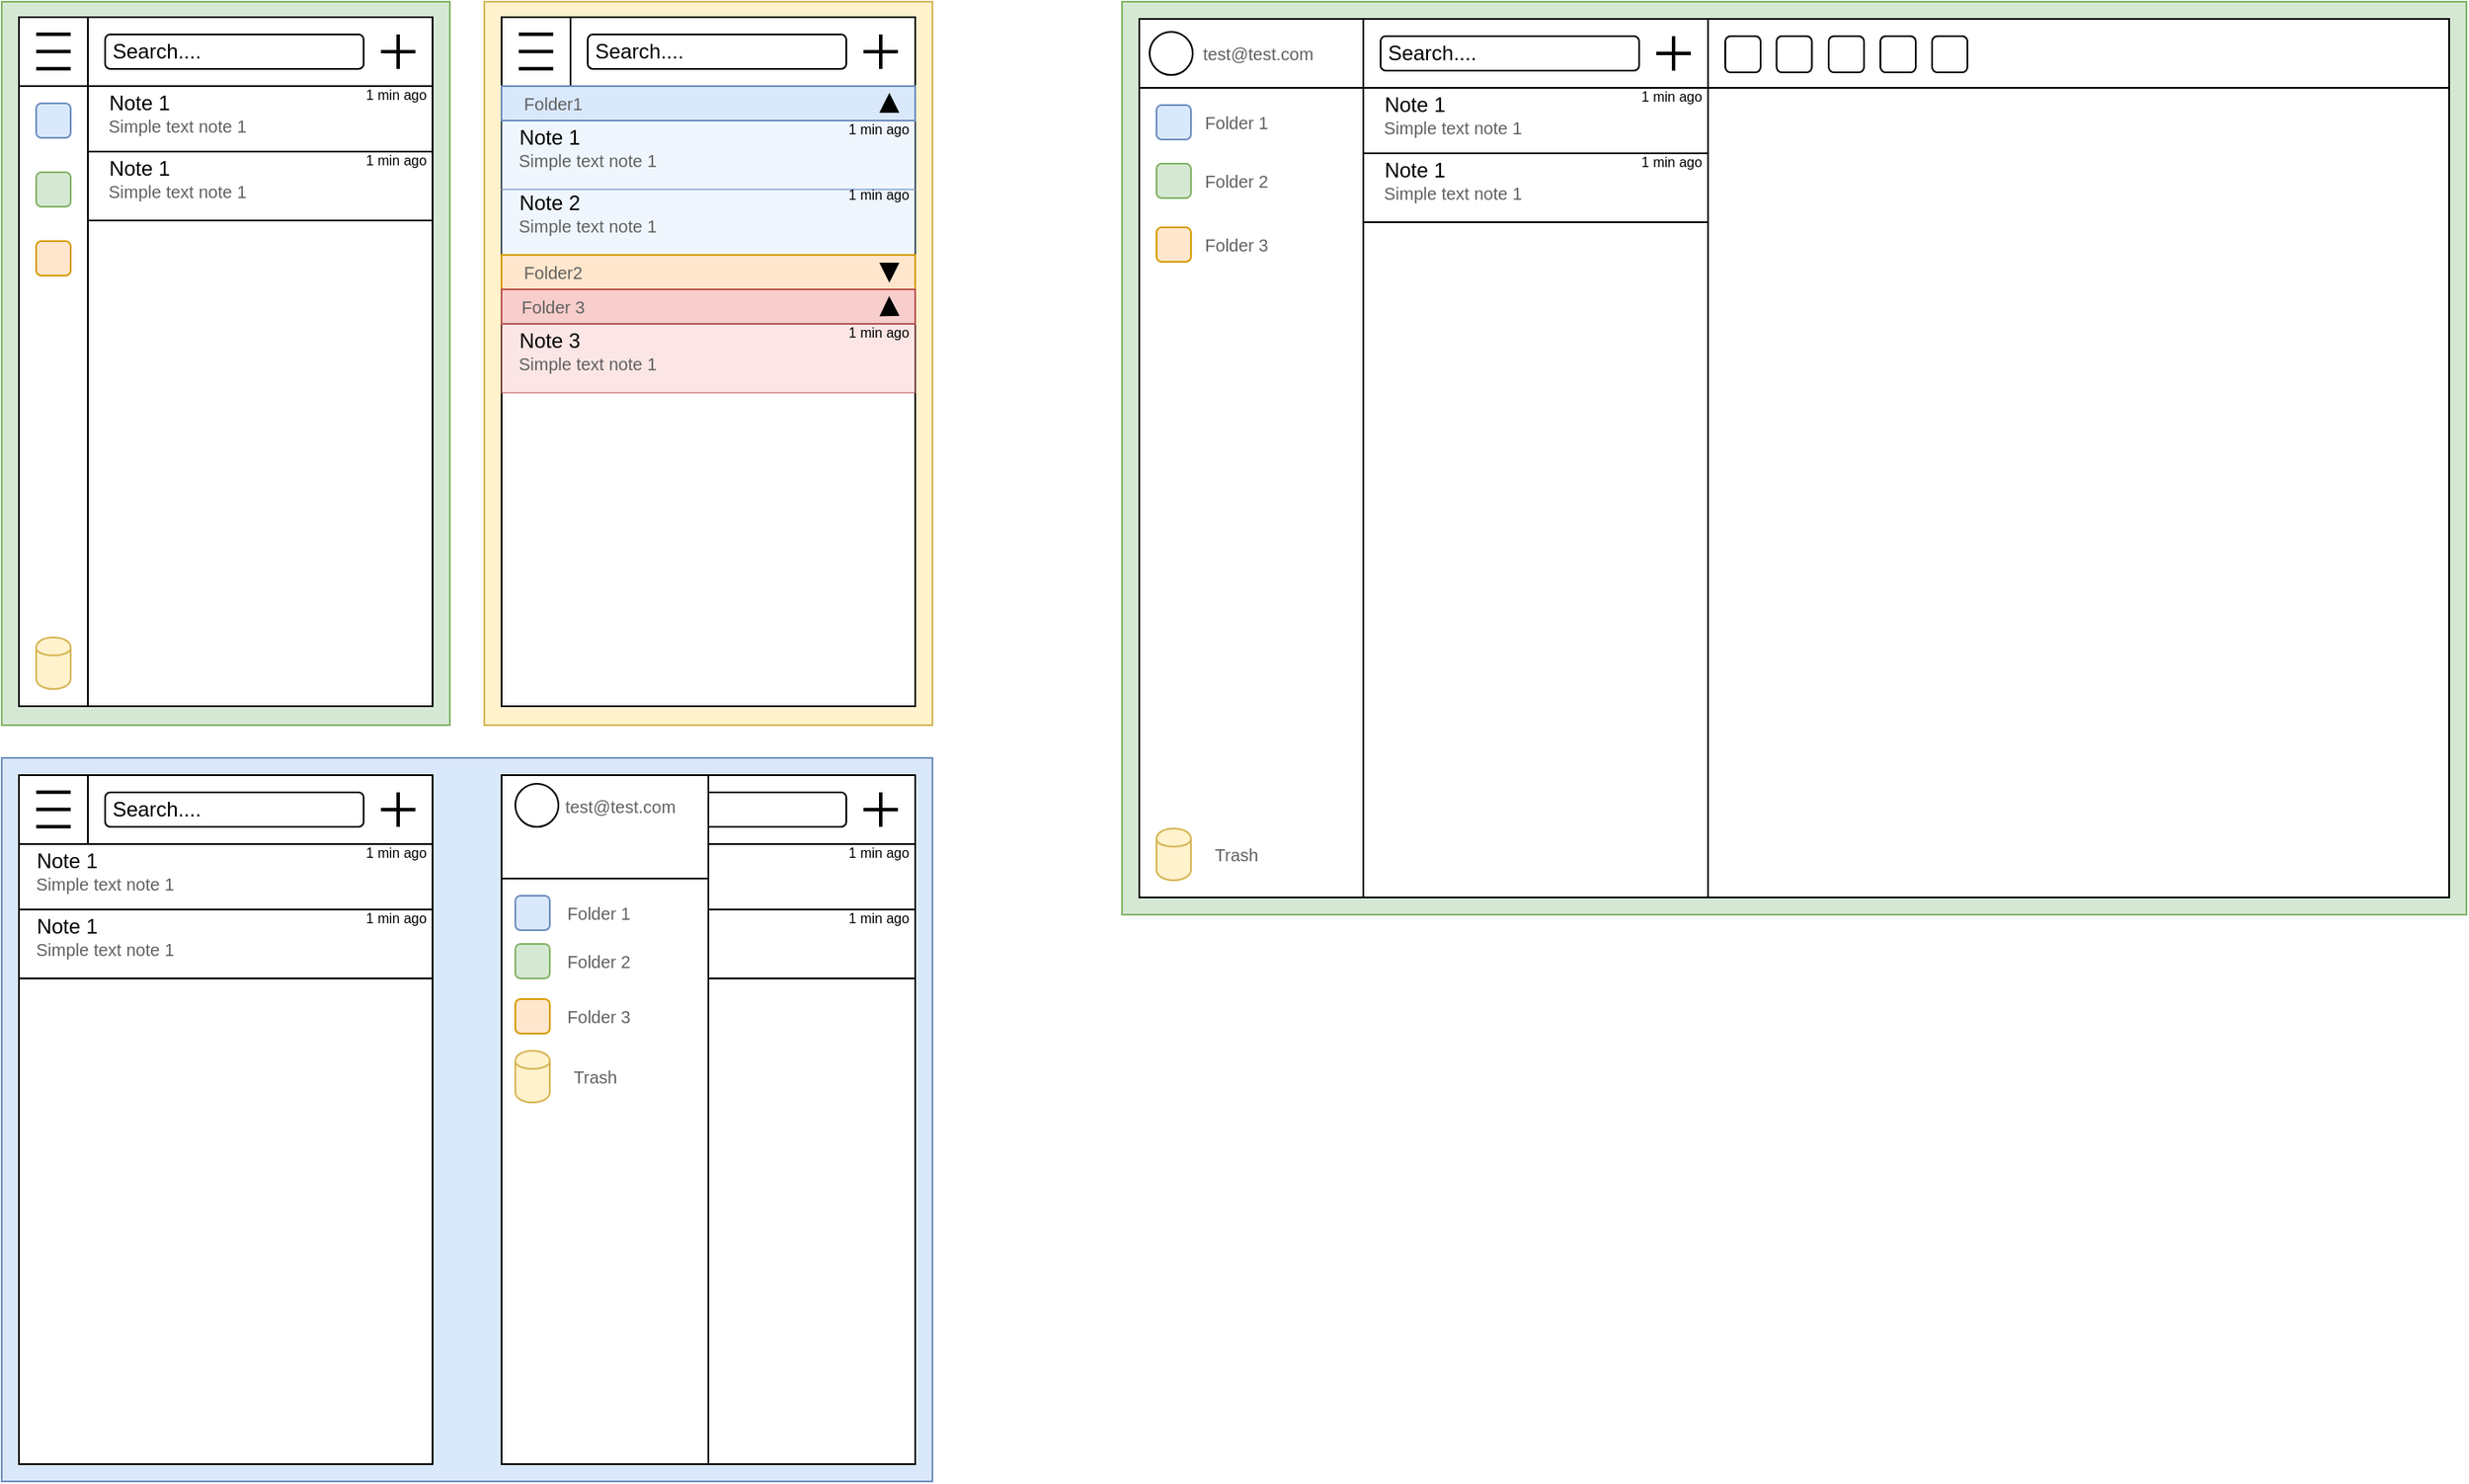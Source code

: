 <mxfile version="13.3.5" type="device" pages="2"><diagram id="GcLhmXmt6b3sSCIXoSl2" name="Concepts"><mxGraphModel dx="1620" dy="1378" grid="1" gridSize="10" guides="1" tooltips="1" connect="1" arrows="1" fold="1" page="1" pageScale="1" pageWidth="827" pageHeight="1169" math="0" shadow="0"><root><mxCell id="0"/><mxCell id="1" parent="0"/><mxCell id="ky6srWZ12pGbP-UjDgIe-134" value="" style="rounded=0;whiteSpace=wrap;html=1;strokeWidth=1;fillColor=#fff2cc;fontSize=10;strokeColor=#d6b656;" vertex="1" parent="1"><mxGeometry x="470" y="111" width="260" height="420" as="geometry"/></mxCell><mxCell id="ky6srWZ12pGbP-UjDgIe-133" value="" style="rounded=0;whiteSpace=wrap;html=1;strokeWidth=1;fillColor=#d5e8d4;fontSize=10;strokeColor=#82b366;" vertex="1" parent="1"><mxGeometry x="190" y="111" width="260" height="420" as="geometry"/></mxCell><mxCell id="ky6srWZ12pGbP-UjDgIe-132" value="" style="rounded=0;whiteSpace=wrap;html=1;strokeWidth=1;fillColor=#dae8fc;fontSize=10;strokeColor=#6c8ebf;" vertex="1" parent="1"><mxGeometry x="190" y="550" width="540" height="420" as="geometry"/></mxCell><mxCell id="ky6srWZ12pGbP-UjDgIe-1" value="" style="rounded=0;whiteSpace=wrap;html=1;" vertex="1" parent="1"><mxGeometry x="200" y="120" width="240" height="400" as="geometry"/></mxCell><mxCell id="ky6srWZ12pGbP-UjDgIe-2" value="" style="rounded=0;whiteSpace=wrap;html=1;" vertex="1" parent="1"><mxGeometry x="200" y="120" width="40" height="400" as="geometry"/></mxCell><mxCell id="ky6srWZ12pGbP-UjDgIe-3" value="" style="rounded=0;whiteSpace=wrap;html=1;" vertex="1" parent="1"><mxGeometry x="200" y="120" width="40" height="40" as="geometry"/></mxCell><mxCell id="ky6srWZ12pGbP-UjDgIe-4" value="" style="endArrow=none;html=1;strokeWidth=2;" edge="1" parent="1"><mxGeometry width="50" height="50" relative="1" as="geometry"><mxPoint x="210" y="129.86" as="sourcePoint"/><mxPoint x="230" y="129.86" as="targetPoint"/><Array as="points"><mxPoint x="220" y="129.86"/></Array></mxGeometry></mxCell><mxCell id="ky6srWZ12pGbP-UjDgIe-5" value="" style="endArrow=none;html=1;strokeWidth=2;" edge="1" parent="1"><mxGeometry width="50" height="50" relative="1" as="geometry"><mxPoint x="210" y="139.86" as="sourcePoint"/><mxPoint x="230" y="139.86" as="targetPoint"/><Array as="points"><mxPoint x="210" y="139.86"/><mxPoint x="220" y="139.86"/></Array></mxGeometry></mxCell><mxCell id="ky6srWZ12pGbP-UjDgIe-6" value="" style="endArrow=none;html=1;strokeWidth=2;" edge="1" parent="1"><mxGeometry width="50" height="50" relative="1" as="geometry"><mxPoint x="210" y="149.86" as="sourcePoint"/><mxPoint x="230" y="149.86" as="targetPoint"/><Array as="points"/></mxGeometry></mxCell><mxCell id="ky6srWZ12pGbP-UjDgIe-12" value="" style="shape=cylinder;whiteSpace=wrap;html=1;boundedLbl=1;backgroundOutline=1;fillColor=#fff2cc;strokeColor=#d6b656;" vertex="1" parent="1"><mxGeometry x="210" y="480" width="20" height="30" as="geometry"/></mxCell><mxCell id="ky6srWZ12pGbP-UjDgIe-13" value="" style="rounded=0;whiteSpace=wrap;html=1;" vertex="1" parent="1"><mxGeometry x="240" y="120" width="200" height="40" as="geometry"/></mxCell><mxCell id="ky6srWZ12pGbP-UjDgIe-14" value="" style="endArrow=none;html=1;strokeWidth=2;spacingLeft=0;endSize=6;" edge="1" parent="1"><mxGeometry width="50" height="50" relative="1" as="geometry"><mxPoint x="420" y="150" as="sourcePoint"/><mxPoint x="420" y="130" as="targetPoint"/></mxGeometry></mxCell><mxCell id="ky6srWZ12pGbP-UjDgIe-16" value="" style="endArrow=none;html=1;strokeWidth=2;" edge="1" parent="1"><mxGeometry width="50" height="50" relative="1" as="geometry"><mxPoint x="410" y="140" as="sourcePoint"/><mxPoint x="430" y="140" as="targetPoint"/><Array as="points"/></mxGeometry></mxCell><mxCell id="ky6srWZ12pGbP-UjDgIe-17" value="" style="rounded=1;whiteSpace=wrap;html=1;" vertex="1" parent="1"><mxGeometry x="250" y="130" width="150" height="20" as="geometry"/></mxCell><mxCell id="ky6srWZ12pGbP-UjDgIe-18" value="Search...." style="text;html=1;strokeColor=none;fillColor=none;align=center;verticalAlign=middle;whiteSpace=wrap;rounded=0;" vertex="1" parent="1"><mxGeometry x="260" y="130" width="40" height="20" as="geometry"/></mxCell><mxCell id="ky6srWZ12pGbP-UjDgIe-19" value="" style="rounded=1;whiteSpace=wrap;html=1;fillColor=#dae8fc;strokeColor=#6c8ebf;" vertex="1" parent="1"><mxGeometry x="210" y="170" width="20" height="20" as="geometry"/></mxCell><mxCell id="ky6srWZ12pGbP-UjDgIe-20" value="" style="rounded=1;whiteSpace=wrap;html=1;fillColor=#d5e8d4;strokeColor=#82b366;" vertex="1" parent="1"><mxGeometry x="210" y="210" width="20" height="20" as="geometry"/></mxCell><mxCell id="ky6srWZ12pGbP-UjDgIe-21" value="" style="rounded=1;whiteSpace=wrap;html=1;fillColor=#ffe6cc;strokeColor=#d79b00;" vertex="1" parent="1"><mxGeometry x="210" y="250" width="20" height="20" as="geometry"/></mxCell><mxCell id="ky6srWZ12pGbP-UjDgIe-22" value="" style="rounded=0;whiteSpace=wrap;html=1;" vertex="1" parent="1"><mxGeometry x="240" y="160" width="200" height="40" as="geometry"/></mxCell><mxCell id="ky6srWZ12pGbP-UjDgIe-23" value="Note 1" style="text;html=1;strokeColor=none;fillColor=none;align=center;verticalAlign=middle;whiteSpace=wrap;rounded=0;" vertex="1" parent="1"><mxGeometry x="250" y="160" width="40" height="20" as="geometry"/></mxCell><mxCell id="ky6srWZ12pGbP-UjDgIe-24" value="Simple text note 1" style="text;html=1;strokeColor=none;fillColor=none;align=center;verticalAlign=middle;whiteSpace=wrap;rounded=0;fontSize=10;fontColor=#616161;" vertex="1" parent="1"><mxGeometry x="242" y="173" width="100" height="20" as="geometry"/></mxCell><mxCell id="ky6srWZ12pGbP-UjDgIe-25" value="1 min ago" style="text;html=1;strokeColor=none;fillColor=none;align=center;verticalAlign=middle;whiteSpace=wrap;rounded=0;fontSize=8;" vertex="1" parent="1"><mxGeometry x="399" y="155" width="40" height="20" as="geometry"/></mxCell><mxCell id="ky6srWZ12pGbP-UjDgIe-26" value="" style="rounded=0;whiteSpace=wrap;html=1;" vertex="1" parent="1"><mxGeometry x="240" y="198" width="200" height="40" as="geometry"/></mxCell><mxCell id="ky6srWZ12pGbP-UjDgIe-27" value="Note 1" style="text;html=1;strokeColor=none;fillColor=none;align=center;verticalAlign=middle;whiteSpace=wrap;rounded=0;" vertex="1" parent="1"><mxGeometry x="250" y="198" width="40" height="20" as="geometry"/></mxCell><mxCell id="ky6srWZ12pGbP-UjDgIe-28" value="Simple text note 1" style="text;html=1;strokeColor=none;fillColor=none;align=center;verticalAlign=middle;whiteSpace=wrap;rounded=0;fontSize=10;fontColor=#616161;" vertex="1" parent="1"><mxGeometry x="242" y="211" width="100" height="20" as="geometry"/></mxCell><mxCell id="ky6srWZ12pGbP-UjDgIe-29" value="1 min ago" style="text;html=1;strokeColor=none;fillColor=none;align=center;verticalAlign=middle;whiteSpace=wrap;rounded=0;fontSize=8;" vertex="1" parent="1"><mxGeometry x="399" y="193" width="40" height="20" as="geometry"/></mxCell><mxCell id="ky6srWZ12pGbP-UjDgIe-30" value="" style="rounded=0;whiteSpace=wrap;html=1;" vertex="1" parent="1"><mxGeometry x="200" y="560" width="240" height="400" as="geometry"/></mxCell><mxCell id="ky6srWZ12pGbP-UjDgIe-32" value="" style="rounded=0;whiteSpace=wrap;html=1;" vertex="1" parent="1"><mxGeometry x="200" y="560" width="40" height="40" as="geometry"/></mxCell><mxCell id="ky6srWZ12pGbP-UjDgIe-33" value="" style="endArrow=none;html=1;strokeWidth=2;" edge="1" parent="1"><mxGeometry width="50" height="50" relative="1" as="geometry"><mxPoint x="210.0" y="569.86" as="sourcePoint"/><mxPoint x="230.0" y="569.86" as="targetPoint"/><Array as="points"><mxPoint x="220" y="569.86"/></Array></mxGeometry></mxCell><mxCell id="ky6srWZ12pGbP-UjDgIe-34" value="" style="endArrow=none;html=1;strokeWidth=2;" edge="1" parent="1"><mxGeometry width="50" height="50" relative="1" as="geometry"><mxPoint x="210.0" y="579.86" as="sourcePoint"/><mxPoint x="230.0" y="579.86" as="targetPoint"/><Array as="points"><mxPoint x="210" y="579.86"/><mxPoint x="220" y="579.86"/></Array></mxGeometry></mxCell><mxCell id="ky6srWZ12pGbP-UjDgIe-35" value="" style="endArrow=none;html=1;strokeWidth=2;" edge="1" parent="1"><mxGeometry width="50" height="50" relative="1" as="geometry"><mxPoint x="210.0" y="589.86" as="sourcePoint"/><mxPoint x="230.0" y="589.86" as="targetPoint"/><Array as="points"/></mxGeometry></mxCell><mxCell id="ky6srWZ12pGbP-UjDgIe-37" value="" style="rounded=0;whiteSpace=wrap;html=1;" vertex="1" parent="1"><mxGeometry x="240" y="560" width="200" height="40" as="geometry"/></mxCell><mxCell id="ky6srWZ12pGbP-UjDgIe-38" value="" style="endArrow=none;html=1;strokeWidth=2;spacingLeft=0;endSize=6;" edge="1" parent="1"><mxGeometry width="50" height="50" relative="1" as="geometry"><mxPoint x="420" y="590" as="sourcePoint"/><mxPoint x="420" y="570" as="targetPoint"/></mxGeometry></mxCell><mxCell id="ky6srWZ12pGbP-UjDgIe-39" value="" style="endArrow=none;html=1;strokeWidth=2;" edge="1" parent="1"><mxGeometry width="50" height="50" relative="1" as="geometry"><mxPoint x="410" y="580" as="sourcePoint"/><mxPoint x="430" y="580" as="targetPoint"/><Array as="points"/></mxGeometry></mxCell><mxCell id="ky6srWZ12pGbP-UjDgIe-40" value="" style="rounded=1;whiteSpace=wrap;html=1;" vertex="1" parent="1"><mxGeometry x="250" y="570" width="150" height="20" as="geometry"/></mxCell><mxCell id="ky6srWZ12pGbP-UjDgIe-41" value="Search...." style="text;html=1;strokeColor=none;fillColor=none;align=center;verticalAlign=middle;whiteSpace=wrap;rounded=0;" vertex="1" parent="1"><mxGeometry x="260" y="570" width="40" height="20" as="geometry"/></mxCell><mxCell id="ky6srWZ12pGbP-UjDgIe-45" value="" style="rounded=0;whiteSpace=wrap;html=1;" vertex="1" parent="1"><mxGeometry x="200" y="600" width="240" height="40" as="geometry"/></mxCell><mxCell id="ky6srWZ12pGbP-UjDgIe-46" value="Note 1" style="text;html=1;strokeColor=none;fillColor=none;align=center;verticalAlign=middle;whiteSpace=wrap;rounded=0;" vertex="1" parent="1"><mxGeometry x="208" y="600" width="40" height="20" as="geometry"/></mxCell><mxCell id="ky6srWZ12pGbP-UjDgIe-47" value="Simple text note 1" style="text;html=1;strokeColor=none;fillColor=none;align=center;verticalAlign=middle;whiteSpace=wrap;rounded=0;fontSize=10;fontColor=#616161;" vertex="1" parent="1"><mxGeometry x="200" y="613" width="100" height="20" as="geometry"/></mxCell><mxCell id="ky6srWZ12pGbP-UjDgIe-48" value="1 min ago" style="text;html=1;strokeColor=none;fillColor=none;align=center;verticalAlign=middle;whiteSpace=wrap;rounded=0;fontSize=8;" vertex="1" parent="1"><mxGeometry x="399" y="595" width="40" height="20" as="geometry"/></mxCell><mxCell id="ky6srWZ12pGbP-UjDgIe-49" value="" style="rounded=0;whiteSpace=wrap;html=1;" vertex="1" parent="1"><mxGeometry x="200" y="638" width="240" height="40" as="geometry"/></mxCell><mxCell id="ky6srWZ12pGbP-UjDgIe-50" value="Note 1" style="text;html=1;strokeColor=none;fillColor=none;align=center;verticalAlign=middle;whiteSpace=wrap;rounded=0;" vertex="1" parent="1"><mxGeometry x="208" y="638" width="40" height="20" as="geometry"/></mxCell><mxCell id="ky6srWZ12pGbP-UjDgIe-51" value="Simple text note 1" style="text;html=1;strokeColor=none;fillColor=none;align=center;verticalAlign=middle;whiteSpace=wrap;rounded=0;fontSize=10;fontColor=#616161;" vertex="1" parent="1"><mxGeometry x="200" y="651" width="100" height="20" as="geometry"/></mxCell><mxCell id="ky6srWZ12pGbP-UjDgIe-52" value="1 min ago" style="text;html=1;strokeColor=none;fillColor=none;align=center;verticalAlign=middle;whiteSpace=wrap;rounded=0;fontSize=8;" vertex="1" parent="1"><mxGeometry x="399" y="633" width="40" height="20" as="geometry"/></mxCell><mxCell id="ky6srWZ12pGbP-UjDgIe-53" value="" style="rounded=0;whiteSpace=wrap;html=1;" vertex="1" parent="1"><mxGeometry x="480" y="560" width="240" height="400" as="geometry"/></mxCell><mxCell id="ky6srWZ12pGbP-UjDgIe-58" value="" style="rounded=0;whiteSpace=wrap;html=1;" vertex="1" parent="1"><mxGeometry x="520" y="560" width="200" height="40" as="geometry"/></mxCell><mxCell id="ky6srWZ12pGbP-UjDgIe-59" value="" style="endArrow=none;html=1;strokeWidth=2;spacingLeft=0;endSize=6;" edge="1" parent="1"><mxGeometry width="50" height="50" relative="1" as="geometry"><mxPoint x="700" y="590" as="sourcePoint"/><mxPoint x="700" y="570" as="targetPoint"/></mxGeometry></mxCell><mxCell id="ky6srWZ12pGbP-UjDgIe-60" value="" style="endArrow=none;html=1;strokeWidth=2;" edge="1" parent="1"><mxGeometry width="50" height="50" relative="1" as="geometry"><mxPoint x="690" y="580" as="sourcePoint"/><mxPoint x="710" y="580" as="targetPoint"/><Array as="points"/></mxGeometry></mxCell><mxCell id="ky6srWZ12pGbP-UjDgIe-61" value="" style="rounded=1;whiteSpace=wrap;html=1;" vertex="1" parent="1"><mxGeometry x="530" y="570" width="150" height="20" as="geometry"/></mxCell><mxCell id="ky6srWZ12pGbP-UjDgIe-62" value="Search...." style="text;html=1;strokeColor=none;fillColor=none;align=center;verticalAlign=middle;whiteSpace=wrap;rounded=0;" vertex="1" parent="1"><mxGeometry x="540" y="570" width="40" height="20" as="geometry"/></mxCell><mxCell id="ky6srWZ12pGbP-UjDgIe-63" value="" style="rounded=0;whiteSpace=wrap;html=1;" vertex="1" parent="1"><mxGeometry x="480" y="600" width="240" height="40" as="geometry"/></mxCell><mxCell id="ky6srWZ12pGbP-UjDgIe-64" value="Note 1" style="text;html=1;strokeColor=none;fillColor=none;align=center;verticalAlign=middle;whiteSpace=wrap;rounded=0;" vertex="1" parent="1"><mxGeometry x="488" y="600" width="40" height="20" as="geometry"/></mxCell><mxCell id="ky6srWZ12pGbP-UjDgIe-65" value="Simple text note 1" style="text;html=1;strokeColor=none;fillColor=none;align=center;verticalAlign=middle;whiteSpace=wrap;rounded=0;fontSize=10;fontColor=#616161;" vertex="1" parent="1"><mxGeometry x="480" y="613" width="100" height="20" as="geometry"/></mxCell><mxCell id="ky6srWZ12pGbP-UjDgIe-66" value="1 min ago" style="text;html=1;strokeColor=none;fillColor=none;align=center;verticalAlign=middle;whiteSpace=wrap;rounded=0;fontSize=8;" vertex="1" parent="1"><mxGeometry x="679" y="595" width="40" height="20" as="geometry"/></mxCell><mxCell id="ky6srWZ12pGbP-UjDgIe-67" value="" style="rounded=0;whiteSpace=wrap;html=1;" vertex="1" parent="1"><mxGeometry x="480" y="638" width="240" height="40" as="geometry"/></mxCell><mxCell id="ky6srWZ12pGbP-UjDgIe-68" value="Note 1" style="text;html=1;strokeColor=none;fillColor=none;align=center;verticalAlign=middle;whiteSpace=wrap;rounded=0;" vertex="1" parent="1"><mxGeometry x="488" y="638" width="40" height="20" as="geometry"/></mxCell><mxCell id="ky6srWZ12pGbP-UjDgIe-69" value="Simple text note 1" style="text;html=1;strokeColor=none;fillColor=none;align=center;verticalAlign=middle;whiteSpace=wrap;rounded=0;fontSize=10;fontColor=#616161;" vertex="1" parent="1"><mxGeometry x="480" y="651" width="100" height="20" as="geometry"/></mxCell><mxCell id="ky6srWZ12pGbP-UjDgIe-70" value="1 min ago" style="text;html=1;strokeColor=none;fillColor=none;align=center;verticalAlign=middle;whiteSpace=wrap;rounded=0;fontSize=8;" vertex="1" parent="1"><mxGeometry x="679" y="633" width="40" height="20" as="geometry"/></mxCell><mxCell id="ky6srWZ12pGbP-UjDgIe-71" value="" style="rounded=0;whiteSpace=wrap;html=1;fontSize=8;fontColor=#616161;" vertex="1" parent="1"><mxGeometry x="480" y="560" width="120" height="400" as="geometry"/></mxCell><mxCell id="ky6srWZ12pGbP-UjDgIe-72" value="" style="rounded=0;whiteSpace=wrap;html=1;strokeWidth=1;fillColor=none;fontSize=8;fontColor=#616161;" vertex="1" parent="1"><mxGeometry x="480" y="560" width="120" height="60" as="geometry"/></mxCell><mxCell id="ky6srWZ12pGbP-UjDgIe-73" value="" style="ellipse;whiteSpace=wrap;html=1;strokeWidth=1;fillColor=none;fontSize=8;fontColor=#616161;" vertex="1" parent="1"><mxGeometry x="488" y="565" width="25" height="25" as="geometry"/></mxCell><mxCell id="ky6srWZ12pGbP-UjDgIe-74" value="test@test.com" style="text;html=1;strokeColor=none;fillColor=none;align=center;verticalAlign=middle;whiteSpace=wrap;rounded=0;fontSize=10;fontColor=#616161;" vertex="1" parent="1"><mxGeometry x="511" y="567.5" width="76" height="20" as="geometry"/></mxCell><mxCell id="ky6srWZ12pGbP-UjDgIe-75" value="" style="shape=cylinder;whiteSpace=wrap;html=1;boundedLbl=1;backgroundOutline=1;fillColor=#fff2cc;strokeColor=#d6b656;" vertex="1" parent="1"><mxGeometry x="488" y="720" width="20" height="30" as="geometry"/></mxCell><mxCell id="ky6srWZ12pGbP-UjDgIe-76" value="" style="rounded=1;whiteSpace=wrap;html=1;fillColor=#dae8fc;strokeColor=#6c8ebf;" vertex="1" parent="1"><mxGeometry x="488" y="630" width="20" height="20" as="geometry"/></mxCell><mxCell id="ky6srWZ12pGbP-UjDgIe-77" value="" style="rounded=1;whiteSpace=wrap;html=1;fillColor=#d5e8d4;strokeColor=#82b366;" vertex="1" parent="1"><mxGeometry x="488" y="658" width="20" height="20" as="geometry"/></mxCell><mxCell id="ky6srWZ12pGbP-UjDgIe-78" value="" style="rounded=1;whiteSpace=wrap;html=1;fillColor=#ffe6cc;strokeColor=#d79b00;" vertex="1" parent="1"><mxGeometry x="488" y="690" width="20" height="20" as="geometry"/></mxCell><mxCell id="ky6srWZ12pGbP-UjDgIe-79" value="Folder 1" style="text;html=1;strokeColor=none;fillColor=none;align=center;verticalAlign=middle;whiteSpace=wrap;rounded=0;fontSize=10;fontColor=#616161;" vertex="1" parent="1"><mxGeometry x="513" y="630" width="47" height="20" as="geometry"/></mxCell><mxCell id="ky6srWZ12pGbP-UjDgIe-80" value="Folder 2" style="text;html=1;strokeColor=none;fillColor=none;align=center;verticalAlign=middle;whiteSpace=wrap;rounded=0;fontSize=10;fontColor=#616161;" vertex="1" parent="1"><mxGeometry x="513" y="658" width="47" height="20" as="geometry"/></mxCell><mxCell id="ky6srWZ12pGbP-UjDgIe-81" value="Folder 3" style="text;html=1;strokeColor=none;fillColor=none;align=center;verticalAlign=middle;whiteSpace=wrap;rounded=0;fontSize=10;fontColor=#616161;" vertex="1" parent="1"><mxGeometry x="513" y="690" width="47" height="20" as="geometry"/></mxCell><mxCell id="ky6srWZ12pGbP-UjDgIe-82" value="Trash" style="text;html=1;strokeColor=none;fillColor=none;align=center;verticalAlign=middle;whiteSpace=wrap;rounded=0;fontSize=10;fontColor=#616161;" vertex="1" parent="1"><mxGeometry x="511" y="725" width="47" height="20" as="geometry"/></mxCell><mxCell id="ky6srWZ12pGbP-UjDgIe-83" value="" style="rounded=0;whiteSpace=wrap;html=1;" vertex="1" parent="1"><mxGeometry x="480" y="120" width="240" height="400" as="geometry"/></mxCell><mxCell id="ky6srWZ12pGbP-UjDgIe-84" value="" style="rounded=0;whiteSpace=wrap;html=1;" vertex="1" parent="1"><mxGeometry x="480" y="120" width="40" height="40" as="geometry"/></mxCell><mxCell id="ky6srWZ12pGbP-UjDgIe-85" value="" style="endArrow=none;html=1;strokeWidth=2;" edge="1" parent="1"><mxGeometry width="50" height="50" relative="1" as="geometry"><mxPoint x="490.0" y="129.86" as="sourcePoint"/><mxPoint x="510.0" y="129.86" as="targetPoint"/><Array as="points"><mxPoint x="500" y="129.86"/></Array></mxGeometry></mxCell><mxCell id="ky6srWZ12pGbP-UjDgIe-86" value="" style="endArrow=none;html=1;strokeWidth=2;" edge="1" parent="1"><mxGeometry width="50" height="50" relative="1" as="geometry"><mxPoint x="490.0" y="139.86" as="sourcePoint"/><mxPoint x="510.0" y="139.86" as="targetPoint"/><Array as="points"><mxPoint x="490" y="139.86"/><mxPoint x="500" y="139.86"/></Array></mxGeometry></mxCell><mxCell id="ky6srWZ12pGbP-UjDgIe-87" value="" style="endArrow=none;html=1;strokeWidth=2;" edge="1" parent="1"><mxGeometry width="50" height="50" relative="1" as="geometry"><mxPoint x="490.0" y="149.86" as="sourcePoint"/><mxPoint x="510.0" y="149.86" as="targetPoint"/><Array as="points"/></mxGeometry></mxCell><mxCell id="ky6srWZ12pGbP-UjDgIe-88" value="" style="rounded=0;whiteSpace=wrap;html=1;" vertex="1" parent="1"><mxGeometry x="520" y="120" width="200" height="40" as="geometry"/></mxCell><mxCell id="ky6srWZ12pGbP-UjDgIe-89" value="" style="endArrow=none;html=1;strokeWidth=2;spacingLeft=0;endSize=6;" edge="1" parent="1"><mxGeometry width="50" height="50" relative="1" as="geometry"><mxPoint x="700.0" y="150" as="sourcePoint"/><mxPoint x="700.0" y="130" as="targetPoint"/></mxGeometry></mxCell><mxCell id="ky6srWZ12pGbP-UjDgIe-90" value="" style="endArrow=none;html=1;strokeWidth=2;" edge="1" parent="1"><mxGeometry width="50" height="50" relative="1" as="geometry"><mxPoint x="690.0" y="140" as="sourcePoint"/><mxPoint x="710" y="140" as="targetPoint"/><Array as="points"/></mxGeometry></mxCell><mxCell id="ky6srWZ12pGbP-UjDgIe-91" value="" style="rounded=1;whiteSpace=wrap;html=1;" vertex="1" parent="1"><mxGeometry x="530" y="130" width="150" height="20" as="geometry"/></mxCell><mxCell id="ky6srWZ12pGbP-UjDgIe-92" value="Search...." style="text;html=1;strokeColor=none;fillColor=none;align=center;verticalAlign=middle;whiteSpace=wrap;rounded=0;" vertex="1" parent="1"><mxGeometry x="540" y="130" width="40" height="20" as="geometry"/></mxCell><mxCell id="ky6srWZ12pGbP-UjDgIe-93" value="" style="rounded=0;whiteSpace=wrap;html=1;fillColor=#dae8fc;strokeColor=#6c8ebf;opacity=40;" vertex="1" parent="1"><mxGeometry x="480" y="180" width="240" height="40" as="geometry"/></mxCell><mxCell id="ky6srWZ12pGbP-UjDgIe-94" value="Note 1" style="text;html=1;strokeColor=none;fillColor=none;align=center;verticalAlign=middle;whiteSpace=wrap;rounded=0;" vertex="1" parent="1"><mxGeometry x="488" y="180" width="40" height="20" as="geometry"/></mxCell><mxCell id="ky6srWZ12pGbP-UjDgIe-95" value="Simple text note 1" style="text;html=1;strokeColor=none;fillColor=none;align=center;verticalAlign=middle;whiteSpace=wrap;rounded=0;fontSize=10;fontColor=#616161;" vertex="1" parent="1"><mxGeometry x="480" y="193" width="100" height="20" as="geometry"/></mxCell><mxCell id="ky6srWZ12pGbP-UjDgIe-96" value="1 min ago" style="text;html=1;strokeColor=none;fillColor=none;align=center;verticalAlign=middle;whiteSpace=wrap;rounded=0;fontSize=8;" vertex="1" parent="1"><mxGeometry x="679" y="175" width="40" height="20" as="geometry"/></mxCell><mxCell id="ky6srWZ12pGbP-UjDgIe-101" value="" style="rounded=0;whiteSpace=wrap;html=1;strokeWidth=1;fillColor=#dae8fc;fontSize=10;strokeColor=#6c8ebf;" vertex="1" parent="1"><mxGeometry x="480" y="160" width="240" height="20" as="geometry"/></mxCell><mxCell id="ky6srWZ12pGbP-UjDgIe-102" value="Folder1" style="text;html=1;strokeColor=none;fillColor=none;align=center;verticalAlign=middle;whiteSpace=wrap;rounded=0;fontSize=10;fontColor=#616161;" vertex="1" parent="1"><mxGeometry x="490" y="160" width="40" height="20" as="geometry"/></mxCell><mxCell id="ky6srWZ12pGbP-UjDgIe-103" value="" style="triangle;whiteSpace=wrap;html=1;strokeWidth=1;fontSize=10;fontColor=#616161;rotation=-90;fillColor=#000000;" vertex="1" parent="1"><mxGeometry x="700" y="165" width="10" height="10" as="geometry"/></mxCell><mxCell id="ky6srWZ12pGbP-UjDgIe-118" value="" style="rounded=0;whiteSpace=wrap;html=1;fillColor=#dae8fc;strokeColor=#6c8ebf;opacity=40;" vertex="1" parent="1"><mxGeometry x="480" y="220" width="240" height="38" as="geometry"/></mxCell><mxCell id="ky6srWZ12pGbP-UjDgIe-119" value="Note 2" style="text;html=1;strokeColor=none;fillColor=none;align=center;verticalAlign=middle;whiteSpace=wrap;rounded=0;" vertex="1" parent="1"><mxGeometry x="488" y="218" width="40" height="20" as="geometry"/></mxCell><mxCell id="ky6srWZ12pGbP-UjDgIe-120" value="Simple text note 1" style="text;html=1;strokeColor=none;fillColor=none;align=center;verticalAlign=middle;whiteSpace=wrap;rounded=0;fontSize=10;fontColor=#616161;" vertex="1" parent="1"><mxGeometry x="480" y="231" width="100" height="20" as="geometry"/></mxCell><mxCell id="ky6srWZ12pGbP-UjDgIe-121" value="1 min ago" style="text;html=1;strokeColor=none;fillColor=none;align=center;verticalAlign=middle;whiteSpace=wrap;rounded=0;fontSize=8;" vertex="1" parent="1"><mxGeometry x="679" y="213" width="40" height="20" as="geometry"/></mxCell><mxCell id="ky6srWZ12pGbP-UjDgIe-122" value="" style="rounded=0;whiteSpace=wrap;html=1;strokeWidth=1;fillColor=#ffe6cc;fontSize=10;strokeColor=#d79b00;" vertex="1" parent="1"><mxGeometry x="480" y="258" width="240" height="20" as="geometry"/></mxCell><mxCell id="ky6srWZ12pGbP-UjDgIe-123" value="Folder2" style="text;html=1;strokeColor=none;fillColor=none;align=center;verticalAlign=middle;whiteSpace=wrap;rounded=0;fontSize=10;fontColor=#616161;" vertex="1" parent="1"><mxGeometry x="490" y="258" width="40" height="20" as="geometry"/></mxCell><mxCell id="ky6srWZ12pGbP-UjDgIe-124" value="" style="triangle;whiteSpace=wrap;html=1;strokeWidth=1;fontSize=10;fontColor=#616161;rotation=90;fillColor=#000000;" vertex="1" parent="1"><mxGeometry x="700" y="263" width="10" height="10" as="geometry"/></mxCell><mxCell id="ky6srWZ12pGbP-UjDgIe-125" value="" style="rounded=0;whiteSpace=wrap;html=1;fillColor=#f8cecc;strokeColor=#b85450;opacity=50;" vertex="1" parent="1"><mxGeometry x="480" y="298" width="240" height="40" as="geometry"/></mxCell><mxCell id="ky6srWZ12pGbP-UjDgIe-126" value="Note 3" style="text;html=1;strokeColor=none;fillColor=none;align=center;verticalAlign=middle;whiteSpace=wrap;rounded=0;" vertex="1" parent="1"><mxGeometry x="488" y="298" width="40" height="20" as="geometry"/></mxCell><mxCell id="ky6srWZ12pGbP-UjDgIe-127" value="Simple text note 1" style="text;html=1;strokeColor=none;fillColor=none;align=center;verticalAlign=middle;whiteSpace=wrap;rounded=0;fontSize=10;fontColor=#616161;" vertex="1" parent="1"><mxGeometry x="480" y="311" width="100" height="20" as="geometry"/></mxCell><mxCell id="ky6srWZ12pGbP-UjDgIe-128" value="1 min ago" style="text;html=1;strokeColor=none;fillColor=none;align=center;verticalAlign=middle;whiteSpace=wrap;rounded=0;fontSize=8;" vertex="1" parent="1"><mxGeometry x="679" y="293" width="40" height="20" as="geometry"/></mxCell><mxCell id="ky6srWZ12pGbP-UjDgIe-129" value="" style="rounded=0;whiteSpace=wrap;html=1;strokeWidth=1;fillColor=#f8cecc;fontSize=10;strokeColor=#b85450;" vertex="1" parent="1"><mxGeometry x="480" y="278" width="240" height="20" as="geometry"/></mxCell><mxCell id="ky6srWZ12pGbP-UjDgIe-130" value="Folder 3" style="text;html=1;strokeColor=none;fillColor=none;align=center;verticalAlign=middle;whiteSpace=wrap;rounded=0;fontSize=10;fontColor=#616161;" vertex="1" parent="1"><mxGeometry x="490" y="278" width="40" height="20" as="geometry"/></mxCell><mxCell id="ky6srWZ12pGbP-UjDgIe-131" value="" style="triangle;whiteSpace=wrap;html=1;strokeWidth=1;fontSize=10;fontColor=#616161;rotation=-91;fillColor=#000000;" vertex="1" parent="1"><mxGeometry x="700" y="283" width="10" height="10" as="geometry"/></mxCell><mxCell id="ky6srWZ12pGbP-UjDgIe-137" value="" style="rounded=0;whiteSpace=wrap;html=1;strokeWidth=1;fillColor=#d5e8d4;fontSize=10;strokeColor=#82b366;" vertex="1" parent="1"><mxGeometry x="840" y="111" width="780" height="530" as="geometry"/></mxCell><mxCell id="ky6srWZ12pGbP-UjDgIe-138" value="" style="rounded=0;whiteSpace=wrap;html=1;" vertex="1" parent="1"><mxGeometry x="850" y="121" width="760" height="510" as="geometry"/></mxCell><mxCell id="ky6srWZ12pGbP-UjDgIe-139" value="" style="rounded=0;whiteSpace=wrap;html=1;" vertex="1" parent="1"><mxGeometry x="850" y="121" width="130" height="510" as="geometry"/></mxCell><mxCell id="ky6srWZ12pGbP-UjDgIe-144" value="" style="shape=cylinder;whiteSpace=wrap;html=1;boundedLbl=1;backgroundOutline=1;fillColor=#fff2cc;strokeColor=#d6b656;" vertex="1" parent="1"><mxGeometry x="860" y="591" width="20" height="30" as="geometry"/></mxCell><mxCell id="ky6srWZ12pGbP-UjDgIe-145" value="" style="rounded=0;whiteSpace=wrap;html=1;" vertex="1" parent="1"><mxGeometry x="980" y="121" width="200" height="40" as="geometry"/></mxCell><mxCell id="ky6srWZ12pGbP-UjDgIe-146" value="" style="endArrow=none;html=1;strokeWidth=2;spacingLeft=0;endSize=6;" edge="1" parent="1"><mxGeometry width="50" height="50" relative="1" as="geometry"><mxPoint x="1160" y="151" as="sourcePoint"/><mxPoint x="1160" y="131" as="targetPoint"/></mxGeometry></mxCell><mxCell id="ky6srWZ12pGbP-UjDgIe-147" value="" style="endArrow=none;html=1;strokeWidth=2;" edge="1" parent="1"><mxGeometry width="50" height="50" relative="1" as="geometry"><mxPoint x="1150" y="141" as="sourcePoint"/><mxPoint x="1170" y="141" as="targetPoint"/><Array as="points"/></mxGeometry></mxCell><mxCell id="ky6srWZ12pGbP-UjDgIe-148" value="" style="rounded=1;whiteSpace=wrap;html=1;" vertex="1" parent="1"><mxGeometry x="990" y="131" width="150" height="20" as="geometry"/></mxCell><mxCell id="ky6srWZ12pGbP-UjDgIe-149" value="Search...." style="text;html=1;strokeColor=none;fillColor=none;align=center;verticalAlign=middle;whiteSpace=wrap;rounded=0;" vertex="1" parent="1"><mxGeometry x="1000" y="131" width="40" height="20" as="geometry"/></mxCell><mxCell id="ky6srWZ12pGbP-UjDgIe-150" value="" style="rounded=1;whiteSpace=wrap;html=1;fillColor=#dae8fc;strokeColor=#6c8ebf;" vertex="1" parent="1"><mxGeometry x="860" y="171" width="20" height="20" as="geometry"/></mxCell><mxCell id="ky6srWZ12pGbP-UjDgIe-151" value="" style="rounded=1;whiteSpace=wrap;html=1;fillColor=#d5e8d4;strokeColor=#82b366;" vertex="1" parent="1"><mxGeometry x="860" y="205" width="20" height="20" as="geometry"/></mxCell><mxCell id="ky6srWZ12pGbP-UjDgIe-152" value="" style="rounded=1;whiteSpace=wrap;html=1;fillColor=#ffe6cc;strokeColor=#d79b00;" vertex="1" parent="1"><mxGeometry x="860" y="242" width="20" height="20" as="geometry"/></mxCell><mxCell id="ky6srWZ12pGbP-UjDgIe-153" value="" style="rounded=0;whiteSpace=wrap;html=1;" vertex="1" parent="1"><mxGeometry x="980" y="161" width="200" height="40" as="geometry"/></mxCell><mxCell id="ky6srWZ12pGbP-UjDgIe-154" value="Note 1" style="text;html=1;strokeColor=none;fillColor=none;align=center;verticalAlign=middle;whiteSpace=wrap;rounded=0;" vertex="1" parent="1"><mxGeometry x="990" y="161" width="40" height="20" as="geometry"/></mxCell><mxCell id="ky6srWZ12pGbP-UjDgIe-155" value="Simple text note 1" style="text;html=1;strokeColor=none;fillColor=none;align=center;verticalAlign=middle;whiteSpace=wrap;rounded=0;fontSize=10;fontColor=#616161;" vertex="1" parent="1"><mxGeometry x="982" y="174" width="100" height="20" as="geometry"/></mxCell><mxCell id="ky6srWZ12pGbP-UjDgIe-156" value="1 min ago" style="text;html=1;strokeColor=none;fillColor=none;align=center;verticalAlign=middle;whiteSpace=wrap;rounded=0;fontSize=8;" vertex="1" parent="1"><mxGeometry x="1139" y="156" width="40" height="20" as="geometry"/></mxCell><mxCell id="ky6srWZ12pGbP-UjDgIe-157" value="" style="rounded=0;whiteSpace=wrap;html=1;" vertex="1" parent="1"><mxGeometry x="980" y="199" width="200" height="40" as="geometry"/></mxCell><mxCell id="ky6srWZ12pGbP-UjDgIe-158" value="Note 1" style="text;html=1;strokeColor=none;fillColor=none;align=center;verticalAlign=middle;whiteSpace=wrap;rounded=0;" vertex="1" parent="1"><mxGeometry x="990" y="199" width="40" height="20" as="geometry"/></mxCell><mxCell id="ky6srWZ12pGbP-UjDgIe-159" value="Simple text note 1" style="text;html=1;strokeColor=none;fillColor=none;align=center;verticalAlign=middle;whiteSpace=wrap;rounded=0;fontSize=10;fontColor=#616161;" vertex="1" parent="1"><mxGeometry x="982" y="212" width="100" height="20" as="geometry"/></mxCell><mxCell id="ky6srWZ12pGbP-UjDgIe-160" value="1 min ago" style="text;html=1;strokeColor=none;fillColor=none;align=center;verticalAlign=middle;whiteSpace=wrap;rounded=0;fontSize=8;" vertex="1" parent="1"><mxGeometry x="1139" y="194" width="40" height="20" as="geometry"/></mxCell><mxCell id="ky6srWZ12pGbP-UjDgIe-163" value="Folder 1" style="text;html=1;strokeColor=none;fillColor=none;align=center;verticalAlign=middle;whiteSpace=wrap;rounded=0;fontSize=10;fontColor=#616161;opacity=50;" vertex="1" parent="1"><mxGeometry x="886" y="171" width="41" height="20" as="geometry"/></mxCell><mxCell id="ky6srWZ12pGbP-UjDgIe-164" value="Folder 2" style="text;html=1;strokeColor=none;fillColor=none;align=center;verticalAlign=middle;whiteSpace=wrap;rounded=0;fontSize=10;fontColor=#616161;opacity=50;" vertex="1" parent="1"><mxGeometry x="886" y="205" width="41" height="20" as="geometry"/></mxCell><mxCell id="ky6srWZ12pGbP-UjDgIe-165" value="Folder 3" style="text;html=1;strokeColor=none;fillColor=none;align=center;verticalAlign=middle;whiteSpace=wrap;rounded=0;fontSize=10;fontColor=#616161;opacity=50;" vertex="1" parent="1"><mxGeometry x="886" y="242" width="41" height="20" as="geometry"/></mxCell><mxCell id="ky6srWZ12pGbP-UjDgIe-166" value="Trash" style="text;html=1;strokeColor=none;fillColor=none;align=center;verticalAlign=middle;whiteSpace=wrap;rounded=0;fontSize=10;fontColor=#616161;opacity=50;" vertex="1" parent="1"><mxGeometry x="886" y="596" width="41" height="20" as="geometry"/></mxCell><mxCell id="ky6srWZ12pGbP-UjDgIe-169" value="" style="rounded=0;whiteSpace=wrap;html=1;strokeWidth=1;fontSize=10;" vertex="1" parent="1"><mxGeometry x="850" y="121" width="130" height="40" as="geometry"/></mxCell><mxCell id="ky6srWZ12pGbP-UjDgIe-161" value="" style="ellipse;whiteSpace=wrap;html=1;strokeWidth=1;fillColor=none;fontSize=8;fontColor=#616161;" vertex="1" parent="1"><mxGeometry x="856" y="128.5" width="25" height="25" as="geometry"/></mxCell><mxCell id="ky6srWZ12pGbP-UjDgIe-162" value="test@test.com" style="text;html=1;strokeColor=none;fillColor=none;align=center;verticalAlign=middle;whiteSpace=wrap;rounded=0;fontSize=10;fontColor=#616161;" vertex="1" parent="1"><mxGeometry x="881" y="131" width="76" height="20" as="geometry"/></mxCell><mxCell id="ky6srWZ12pGbP-UjDgIe-170" value="" style="rounded=0;whiteSpace=wrap;html=1;strokeWidth=1;fontSize=10;" vertex="1" parent="1"><mxGeometry x="1180" y="121" width="430" height="510" as="geometry"/></mxCell><mxCell id="ky6srWZ12pGbP-UjDgIe-171" value="" style="rounded=0;whiteSpace=wrap;html=1;strokeWidth=1;fontSize=10;" vertex="1" parent="1"><mxGeometry x="1180" y="121" width="430" height="40" as="geometry"/></mxCell><mxCell id="ky6srWZ12pGbP-UjDgIe-172" value="" style="rounded=1;whiteSpace=wrap;html=1;strokeWidth=1;fontSize=10;" vertex="1" parent="1"><mxGeometry x="1190" y="131" width="20.5" height="21" as="geometry"/></mxCell><mxCell id="ky6srWZ12pGbP-UjDgIe-173" value="" style="rounded=1;whiteSpace=wrap;html=1;strokeWidth=1;fontSize=10;" vertex="1" parent="1"><mxGeometry x="1219.75" y="131" width="20.5" height="21" as="geometry"/></mxCell><mxCell id="ky6srWZ12pGbP-UjDgIe-174" value="" style="rounded=1;whiteSpace=wrap;html=1;strokeWidth=1;fontSize=10;" vertex="1" parent="1"><mxGeometry x="1250" y="131" width="20.5" height="21" as="geometry"/></mxCell><mxCell id="ky6srWZ12pGbP-UjDgIe-175" value="" style="rounded=1;whiteSpace=wrap;html=1;strokeWidth=1;fontSize=10;" vertex="1" parent="1"><mxGeometry x="1280" y="131" width="20.5" height="21" as="geometry"/></mxCell><mxCell id="ky6srWZ12pGbP-UjDgIe-176" value="" style="rounded=1;whiteSpace=wrap;html=1;strokeWidth=1;fontSize=10;" vertex="1" parent="1"><mxGeometry x="1310" y="131" width="20.5" height="21" as="geometry"/></mxCell></root></mxGraphModel></diagram><diagram id="BKhIaSE_qDMSwTjxJ_Zq" name="Component structure"><mxGraphModel dx="1157" dy="984" grid="1" gridSize="10" guides="1" tooltips="1" connect="1" arrows="1" fold="1" page="1" pageScale="1" pageWidth="827" pageHeight="1169" math="0" shadow="0"><root><mxCell id="Y0B3l-5Ikhm3Ye5rL5Gs-0"/><mxCell id="Y0B3l-5Ikhm3Ye5rL5Gs-1" parent="Y0B3l-5Ikhm3Ye5rL5Gs-0"/><mxCell id="Y0B3l-5Ikhm3Ye5rL5Gs-3" value="" style="rounded=0;whiteSpace=wrap;html=1;strokeWidth=1;fontSize=10;fillColor=#d5e8d4;strokeColor=#82b366;" vertex="1" parent="Y0B3l-5Ikhm3Ye5rL5Gs-1"><mxGeometry x="200" y="40" width="480" height="260" as="geometry"/></mxCell><mxCell id="Y0B3l-5Ikhm3Ye5rL5Gs-4" value="" style="rounded=0;whiteSpace=wrap;html=1;strokeWidth=1;fillColor=#dae8fc;fontSize=10;strokeColor=#6c8ebf;" vertex="1" parent="Y0B3l-5Ikhm3Ye5rL5Gs-1"><mxGeometry x="200" y="40" width="120" height="30" as="geometry"/></mxCell><mxCell id="Y0B3l-5Ikhm3Ye5rL5Gs-5" value="" style="rounded=0;whiteSpace=wrap;html=1;strokeWidth=1;fillColor=#f8cecc;fontSize=10;strokeColor=#b85450;" vertex="1" parent="Y0B3l-5Ikhm3Ye5rL5Gs-1"><mxGeometry x="200" y="70" width="120" height="230" as="geometry"/></mxCell><mxCell id="Y0B3l-5Ikhm3Ye5rL5Gs-6" value="" style="rounded=0;whiteSpace=wrap;html=1;strokeWidth=1;fillColor=#dae8fc;fontSize=10;strokeColor=#6c8ebf;" vertex="1" parent="Y0B3l-5Ikhm3Ye5rL5Gs-1"><mxGeometry x="320" y="40" width="120" height="30" as="geometry"/></mxCell><mxCell id="Y0B3l-5Ikhm3Ye5rL5Gs-7" value="" style="rounded=0;whiteSpace=wrap;html=1;strokeWidth=1;fillColor=#d5e8d4;fontSize=10;strokeColor=#82b366;" vertex="1" parent="Y0B3l-5Ikhm3Ye5rL5Gs-1"><mxGeometry x="440" y="40" width="240" height="30" as="geometry"/></mxCell><mxCell id="Y0B3l-5Ikhm3Ye5rL5Gs-9" value="" style="rounded=0;whiteSpace=wrap;html=1;strokeWidth=1;fillColor=#f8cecc;fontSize=10;strokeColor=#b85450;" vertex="1" parent="Y0B3l-5Ikhm3Ye5rL5Gs-1"><mxGeometry x="320" y="70" width="120" height="230" as="geometry"/></mxCell><mxCell id="Y0B3l-5Ikhm3Ye5rL5Gs-10" value="Profile" style="text;html=1;strokeColor=none;fillColor=none;align=center;verticalAlign=middle;whiteSpace=wrap;rounded=0;fontSize=10;fontColor=#616161;" vertex="1" parent="Y0B3l-5Ikhm3Ye5rL5Gs-1"><mxGeometry x="240" y="45" width="40" height="20" as="geometry"/></mxCell><mxCell id="Y0B3l-5Ikhm3Ye5rL5Gs-11" value="Toolbar" style="text;html=1;strokeColor=none;fillColor=none;align=center;verticalAlign=middle;whiteSpace=wrap;rounded=0;fontSize=10;fontColor=#616161;" vertex="1" parent="Y0B3l-5Ikhm3Ye5rL5Gs-1"><mxGeometry x="360" y="45" width="40" height="20" as="geometry"/></mxCell><mxCell id="Y0B3l-5Ikhm3Ye5rL5Gs-12" value="NoteEditingToolbar" style="text;html=1;strokeColor=none;fillColor=none;align=center;verticalAlign=middle;whiteSpace=wrap;rounded=0;fontSize=10;fontColor=#616161;" vertex="1" parent="Y0B3l-5Ikhm3Ye5rL5Gs-1"><mxGeometry x="515" y="45" width="90" height="20" as="geometry"/></mxCell><mxCell id="Y0B3l-5Ikhm3Ye5rL5Gs-13" value="FoldersItems" style="text;html=1;strokeColor=none;fillColor=none;align=center;verticalAlign=middle;whiteSpace=wrap;rounded=0;fontSize=10;fontColor=#616161;" vertex="1" parent="Y0B3l-5Ikhm3Ye5rL5Gs-1"><mxGeometry x="220" y="110" width="80" height="20" as="geometry"/></mxCell><mxCell id="Y0B3l-5Ikhm3Ye5rL5Gs-14" value="NoteItems" style="text;html=1;strokeColor=none;fillColor=none;align=center;verticalAlign=middle;whiteSpace=wrap;rounded=0;fontSize=10;fontColor=#616161;" vertex="1" parent="Y0B3l-5Ikhm3Ye5rL5Gs-1"><mxGeometry x="353" y="110" width="60" height="20" as="geometry"/></mxCell><mxCell id="Y0B3l-5Ikhm3Ye5rL5Gs-15" value="Note" style="text;html=1;strokeColor=none;fillColor=none;align=center;verticalAlign=middle;whiteSpace=wrap;rounded=0;fontSize=10;fontColor=#616161;" vertex="1" parent="Y0B3l-5Ikhm3Ye5rL5Gs-1"><mxGeometry x="520" y="110" width="80" height="20" as="geometry"/></mxCell><mxCell id="Y0B3l-5Ikhm3Ye5rL5Gs-16" value="" style="rounded=0;whiteSpace=wrap;html=1;strokeWidth=1;fillColor=#dae8fc;fontSize=10;strokeColor=#6c8ebf;" vertex="1" parent="Y0B3l-5Ikhm3Ye5rL5Gs-1"><mxGeometry x="10" y="40" width="170" height="30" as="geometry"/></mxCell><mxCell id="Y0B3l-5Ikhm3Ye5rL5Gs-36" style="edgeStyle=orthogonalEdgeStyle;rounded=0;orthogonalLoop=1;jettySize=auto;html=1;endSize=6;strokeWidth=1;fontSize=10;fontColor=#616161;exitX=0.25;exitY=1;exitDx=0;exitDy=0;entryX=0.25;entryY=0;entryDx=0;entryDy=0;" edge="1" parent="Y0B3l-5Ikhm3Ye5rL5Gs-1" source="Y0B3l-5Ikhm3Ye5rL5Gs-17" target="Y0B3l-5Ikhm3Ye5rL5Gs-24"><mxGeometry relative="1" as="geometry"><mxPoint x="95" y="320" as="targetPoint"/><Array as="points"/></mxGeometry></mxCell><mxCell id="Y0B3l-5Ikhm3Ye5rL5Gs-17" value="" style="rounded=0;whiteSpace=wrap;html=1;strokeWidth=1;fillColor=#f8cecc;fontSize=10;strokeColor=#b85450;" vertex="1" parent="Y0B3l-5Ikhm3Ye5rL5Gs-1"><mxGeometry x="10" y="70" width="170" height="230" as="geometry"/></mxCell><mxCell id="Y0B3l-5Ikhm3Ye5rL5Gs-18" value="" style="rounded=0;whiteSpace=wrap;html=1;strokeWidth=1;fillColor=#f8cecc;fontSize=10;strokeColor=#b85450;" vertex="1" parent="Y0B3l-5Ikhm3Ye5rL5Gs-1"><mxGeometry x="10" y="70" width="30" height="230" as="geometry"/></mxCell><mxCell id="Y0B3l-5Ikhm3Ye5rL5Gs-19" value="FoldersItems" style="text;html=1;strokeColor=none;fillColor=none;align=center;verticalAlign=middle;whiteSpace=wrap;rounded=0;fontSize=10;fontColor=#616161;rotation=-90;" vertex="1" parent="Y0B3l-5Ikhm3Ye5rL5Gs-1"><mxGeometry x="-15" y="140" width="80" height="20" as="geometry"/></mxCell><mxCell id="Y0B3l-5Ikhm3Ye5rL5Gs-21" value="NoteItems" style="text;html=1;strokeColor=none;fillColor=none;align=center;verticalAlign=middle;whiteSpace=wrap;rounded=0;fontSize=10;fontColor=#616161;" vertex="1" parent="Y0B3l-5Ikhm3Ye5rL5Gs-1"><mxGeometry x="80" y="110" width="60" height="20" as="geometry"/></mxCell><mxCell id="Y0B3l-5Ikhm3Ye5rL5Gs-22" value="Toolbar" style="text;html=1;strokeColor=none;fillColor=none;align=center;verticalAlign=middle;whiteSpace=wrap;rounded=0;fontSize=10;fontColor=#616161;" vertex="1" parent="Y0B3l-5Ikhm3Ye5rL5Gs-1"><mxGeometry x="75" y="45" width="40" height="20" as="geometry"/></mxCell><mxCell id="Y0B3l-5Ikhm3Ye5rL5Gs-24" value="" style="rounded=0;whiteSpace=wrap;html=1;strokeWidth=1;fillColor=#d5e8d4;fontSize=10;strokeColor=#82b366;" vertex="1" parent="Y0B3l-5Ikhm3Ye5rL5Gs-1"><mxGeometry x="10" y="340" width="170" height="30" as="geometry"/></mxCell><mxCell id="Y0B3l-5Ikhm3Ye5rL5Gs-25" value="" style="rounded=0;whiteSpace=wrap;html=1;strokeWidth=1;fillColor=#d5e8d4;fontSize=10;strokeColor=#82b366;" vertex="1" parent="Y0B3l-5Ikhm3Ye5rL5Gs-1"><mxGeometry x="10" y="370" width="170" height="230" as="geometry"/></mxCell><mxCell id="Y0B3l-5Ikhm3Ye5rL5Gs-37" style="edgeStyle=orthogonalEdgeStyle;rounded=0;orthogonalLoop=1;jettySize=auto;html=1;entryX=0.75;entryY=1;entryDx=0;entryDy=0;endSize=6;strokeWidth=1;fontSize=10;fontColor=#616161;exitX=0.75;exitY=0;exitDx=0;exitDy=0;" edge="1" parent="Y0B3l-5Ikhm3Ye5rL5Gs-1" source="Y0B3l-5Ikhm3Ye5rL5Gs-24" target="Y0B3l-5Ikhm3Ye5rL5Gs-17"><mxGeometry relative="1" as="geometry"><mxPoint x="138" y="360" as="sourcePoint"/><Array as="points"/></mxGeometry></mxCell><mxCell id="Y0B3l-5Ikhm3Ye5rL5Gs-32" value="NoteEditingToolbar" style="text;html=1;strokeColor=none;fillColor=none;align=center;verticalAlign=middle;whiteSpace=wrap;rounded=0;fontSize=10;fontColor=#616161;" vertex="1" parent="Y0B3l-5Ikhm3Ye5rL5Gs-1"><mxGeometry x="50" y="345" width="90" height="20" as="geometry"/></mxCell><mxCell id="Y0B3l-5Ikhm3Ye5rL5Gs-33" value="Note" style="text;html=1;strokeColor=none;fillColor=none;align=center;verticalAlign=middle;whiteSpace=wrap;rounded=0;fontSize=10;fontColor=#616161;" vertex="1" parent="Y0B3l-5Ikhm3Ye5rL5Gs-1"><mxGeometry x="55" y="430" width="80" height="20" as="geometry"/></mxCell><mxCell id="Y0B3l-5Ikhm3Ye5rL5Gs-34" value="" style="rounded=0;whiteSpace=wrap;html=1;strokeWidth=1;fillColor=#dae8fc;fontSize=10;strokeColor=#6c8ebf;" vertex="1" parent="Y0B3l-5Ikhm3Ye5rL5Gs-1"><mxGeometry x="10" y="40" width="30" height="30" as="geometry"/></mxCell><mxCell id="Y0B3l-5Ikhm3Ye5rL5Gs-35" value="" style="rounded=0;whiteSpace=wrap;html=1;strokeWidth=1;fontSize=10;fillColor=#d5e8d4;strokeColor=#82b366;" vertex="1" parent="Y0B3l-5Ikhm3Ye5rL5Gs-1"><mxGeometry x="10" y="340" width="30" height="30" as="geometry"/></mxCell><mxCell id="Y0B3l-5Ikhm3Ye5rL5Gs-75" style="edgeStyle=orthogonalEdgeStyle;rounded=0;orthogonalLoop=1;jettySize=auto;html=1;entryX=0.5;entryY=0;entryDx=0;entryDy=0;endSize=6;strokeWidth=1;fontSize=12;fontColor=#616161;" edge="1" parent="Y0B3l-5Ikhm3Ye5rL5Gs-1" source="Y0B3l-5Ikhm3Ye5rL5Gs-38" target="Y0B3l-5Ikhm3Ye5rL5Gs-39"><mxGeometry relative="1" as="geometry"/></mxCell><mxCell id="Y0B3l-5Ikhm3Ye5rL5Gs-38" value="&lt;font style=&quot;font-size: 14px&quot;&gt;App&lt;/font&gt;" style="rounded=0;whiteSpace=wrap;html=1;strokeWidth=1;fillColor=#ffffff;fontSize=10;fontColor=#616161;" vertex="1" parent="Y0B3l-5Ikhm3Ye5rL5Gs-1"><mxGeometry x="360" y="340" width="90" height="35" as="geometry"/></mxCell><mxCell id="Y0B3l-5Ikhm3Ye5rL5Gs-78" style="edgeStyle=orthogonalEdgeStyle;rounded=0;orthogonalLoop=1;jettySize=auto;html=1;entryX=0.5;entryY=0;entryDx=0;entryDy=0;endSize=6;strokeWidth=1;fontSize=12;fontColor=#616161;" edge="1" parent="Y0B3l-5Ikhm3Ye5rL5Gs-1" source="Y0B3l-5Ikhm3Ye5rL5Gs-39" target="Y0B3l-5Ikhm3Ye5rL5Gs-73"><mxGeometry relative="1" as="geometry"><Array as="points"><mxPoint x="405" y="450"/><mxPoint x="505" y="450"/></Array></mxGeometry></mxCell><mxCell id="Y0B3l-5Ikhm3Ye5rL5Gs-79" style="edgeStyle=orthogonalEdgeStyle;rounded=0;orthogonalLoop=1;jettySize=auto;html=1;entryX=0.5;entryY=0;entryDx=0;entryDy=0;endSize=6;strokeWidth=1;fontSize=12;fontColor=#616161;" edge="1" parent="Y0B3l-5Ikhm3Ye5rL5Gs-1" source="Y0B3l-5Ikhm3Ye5rL5Gs-39" target="Y0B3l-5Ikhm3Ye5rL5Gs-42"><mxGeometry relative="1" as="geometry"><Array as="points"><mxPoint x="405" y="480"/></Array></mxGeometry></mxCell><mxCell id="Y0B3l-5Ikhm3Ye5rL5Gs-80" style="edgeStyle=orthogonalEdgeStyle;rounded=0;orthogonalLoop=1;jettySize=auto;html=1;entryX=0.5;entryY=0;entryDx=0;entryDy=0;endSize=6;strokeWidth=1;fontSize=12;fontColor=#616161;" edge="1" parent="Y0B3l-5Ikhm3Ye5rL5Gs-1" source="Y0B3l-5Ikhm3Ye5rL5Gs-39" target="Y0B3l-5Ikhm3Ye5rL5Gs-40"><mxGeometry relative="1" as="geometry"><Array as="points"><mxPoint x="405" y="450"/><mxPoint x="305" y="450"/></Array></mxGeometry></mxCell><mxCell id="Y0B3l-5Ikhm3Ye5rL5Gs-39" value="&lt;font style=&quot;font-size: 14px&quot;&gt;Layout&lt;br&gt;&lt;/font&gt;" style="rounded=0;whiteSpace=wrap;html=1;strokeWidth=1;fillColor=#ffffff;fontSize=10;fontColor=#616161;" vertex="1" parent="Y0B3l-5Ikhm3Ye5rL5Gs-1"><mxGeometry x="360" y="400" width="90" height="35" as="geometry"/></mxCell><mxCell id="Y0B3l-5Ikhm3Ye5rL5Gs-40" value="&lt;font style=&quot;font-size: 14px&quot;&gt;SideDrawer&lt;br&gt;&lt;/font&gt;" style="rounded=0;whiteSpace=wrap;html=1;strokeWidth=1;fillColor=#ffffff;fontSize=10;fontColor=#616161;" vertex="1" parent="Y0B3l-5Ikhm3Ye5rL5Gs-1"><mxGeometry x="260" y="480" width="90" height="35" as="geometry"/></mxCell><mxCell id="Y0B3l-5Ikhm3Ye5rL5Gs-41" value="" style="shape=flexArrow;endArrow=classic;html=1;strokeWidth=1;fontSize=10;fontColor=#616161;width=5;endWidth=5.517;endSize=6.055;" edge="1" parent="Y0B3l-5Ikhm3Ye5rL5Gs-1"><mxGeometry width="50" height="50" relative="1" as="geometry"><mxPoint x="35" y="354.76" as="sourcePoint"/><mxPoint x="15" y="355.07" as="targetPoint"/></mxGeometry></mxCell><mxCell id="Y0B3l-5Ikhm3Ye5rL5Gs-42" value="&lt;font style=&quot;font-size: 14px&quot;&gt;Backdrop&lt;br&gt;&lt;/font&gt;" style="rounded=0;whiteSpace=wrap;html=1;strokeWidth=1;fillColor=#ffffff;fontSize=10;fontColor=#616161;" vertex="1" parent="Y0B3l-5Ikhm3Ye5rL5Gs-1"><mxGeometry x="360" y="480" width="90" height="35" as="geometry"/></mxCell><mxCell id="Y0B3l-5Ikhm3Ye5rL5Gs-70" style="edgeStyle=orthogonalEdgeStyle;rounded=0;orthogonalLoop=1;jettySize=auto;html=1;entryX=0.5;entryY=0;entryDx=0;entryDy=0;endSize=6;strokeWidth=1;fontSize=12;fontColor=#616161;" edge="1" parent="Y0B3l-5Ikhm3Ye5rL5Gs-1" target="Y0B3l-5Ikhm3Ye5rL5Gs-46"><mxGeometry relative="1" as="geometry"><mxPoint x="505" y="590" as="sourcePoint"/><Array as="points"><mxPoint x="505" y="610"/><mxPoint x="525" y="610"/></Array></mxGeometry></mxCell><mxCell id="Y0B3l-5Ikhm3Ye5rL5Gs-71" style="edgeStyle=orthogonalEdgeStyle;rounded=0;orthogonalLoop=1;jettySize=auto;html=1;entryX=0.5;entryY=0;entryDx=0;entryDy=0;endSize=6;strokeWidth=1;fontSize=12;fontColor=#616161;" edge="1" parent="Y0B3l-5Ikhm3Ye5rL5Gs-1" target="Y0B3l-5Ikhm3Ye5rL5Gs-45"><mxGeometry relative="1" as="geometry"><mxPoint x="505" y="590" as="sourcePoint"/><Array as="points"><mxPoint x="505" y="610"/><mxPoint x="325" y="610"/></Array></mxGeometry></mxCell><mxCell id="Y0B3l-5Ikhm3Ye5rL5Gs-72" style="edgeStyle=orthogonalEdgeStyle;rounded=0;orthogonalLoop=1;jettySize=auto;html=1;entryX=0.5;entryY=0;entryDx=0;entryDy=0;endSize=6;strokeWidth=1;fontSize=12;fontColor=#616161;" edge="1" parent="Y0B3l-5Ikhm3Ye5rL5Gs-1" target="Y0B3l-5Ikhm3Ye5rL5Gs-47"><mxGeometry relative="1" as="geometry"><mxPoint x="505" y="590" as="sourcePoint"/><Array as="points"><mxPoint x="505" y="610"/><mxPoint x="755" y="610"/></Array></mxGeometry></mxCell><mxCell id="Y0B3l-5Ikhm3Ye5rL5Gs-83" style="edgeStyle=orthogonalEdgeStyle;rounded=0;orthogonalLoop=1;jettySize=auto;html=1;entryX=0.5;entryY=0;entryDx=0;entryDy=0;endSize=6;strokeWidth=1;fontSize=12;fontColor=#616161;" edge="1" parent="Y0B3l-5Ikhm3Ye5rL5Gs-1" target="Y0B3l-5Ikhm3Ye5rL5Gs-82"><mxGeometry relative="1" as="geometry"><mxPoint x="505" y="590" as="sourcePoint"/><Array as="points"><mxPoint x="505" y="610"/><mxPoint x="895" y="610"/></Array></mxGeometry></mxCell><mxCell id="Y0B3l-5Ikhm3Ye5rL5Gs-44" value="&lt;font style=&quot;font-size: 12px&quot;&gt;Tinote&lt;/font&gt;" style="rounded=0;whiteSpace=wrap;html=1;strokeWidth=1;fillColor=#ffffff;fontSize=10;fontColor=#616161;" vertex="1" parent="Y0B3l-5Ikhm3Ye5rL5Gs-1"><mxGeometry x="460" y="550" width="90" height="40" as="geometry"/></mxCell><mxCell id="Y0B3l-5Ikhm3Ye5rL5Gs-66" style="edgeStyle=orthogonalEdgeStyle;rounded=0;orthogonalLoop=1;jettySize=auto;html=1;entryX=0.5;entryY=0;entryDx=0;entryDy=0;endSize=6;strokeWidth=1;fontSize=12;fontColor=#616161;" edge="1" parent="Y0B3l-5Ikhm3Ye5rL5Gs-1" source="Y0B3l-5Ikhm3Ye5rL5Gs-45" target="Y0B3l-5Ikhm3Ye5rL5Gs-50"><mxGeometry relative="1" as="geometry"/></mxCell><mxCell id="Y0B3l-5Ikhm3Ye5rL5Gs-67" style="edgeStyle=orthogonalEdgeStyle;rounded=0;orthogonalLoop=1;jettySize=auto;html=1;entryX=0.5;entryY=0;entryDx=0;entryDy=0;endSize=6;strokeWidth=1;fontSize=12;fontColor=#616161;" edge="1" parent="Y0B3l-5Ikhm3Ye5rL5Gs-1" source="Y0B3l-5Ikhm3Ye5rL5Gs-45" target="Y0B3l-5Ikhm3Ye5rL5Gs-49"><mxGeometry relative="1" as="geometry"/></mxCell><mxCell id="Y0B3l-5Ikhm3Ye5rL5Gs-45" value="Explorer" style="rounded=0;whiteSpace=wrap;html=1;strokeWidth=1;fillColor=#f8cecc;fontSize=12;strokeColor=#b85450;" vertex="1" parent="Y0B3l-5Ikhm3Ye5rL5Gs-1"><mxGeometry x="280" y="680" width="90" height="40" as="geometry"/></mxCell><mxCell id="Y0B3l-5Ikhm3Ye5rL5Gs-64" style="edgeStyle=orthogonalEdgeStyle;rounded=0;orthogonalLoop=1;jettySize=auto;html=1;entryX=0.5;entryY=0;entryDx=0;entryDy=0;endSize=6;strokeWidth=1;fontSize=12;fontColor=#616161;" edge="1" parent="Y0B3l-5Ikhm3Ye5rL5Gs-1" source="Y0B3l-5Ikhm3Ye5rL5Gs-46" target="Y0B3l-5Ikhm3Ye5rL5Gs-52"><mxGeometry relative="1" as="geometry"/></mxCell><mxCell id="Y0B3l-5Ikhm3Ye5rL5Gs-65" style="edgeStyle=orthogonalEdgeStyle;rounded=0;orthogonalLoop=1;jettySize=auto;html=1;entryX=0.5;entryY=0;entryDx=0;entryDy=0;endSize=6;strokeWidth=1;fontSize=12;fontColor=#616161;" edge="1" parent="Y0B3l-5Ikhm3Ye5rL5Gs-1" source="Y0B3l-5Ikhm3Ye5rL5Gs-46" target="Y0B3l-5Ikhm3Ye5rL5Gs-60"><mxGeometry relative="1" as="geometry"/></mxCell><mxCell id="Y0B3l-5Ikhm3Ye5rL5Gs-46" value="Menu" style="rounded=0;whiteSpace=wrap;html=1;strokeWidth=1;fillColor=#dae8fc;fontSize=12;strokeColor=#6c8ebf;" vertex="1" parent="Y0B3l-5Ikhm3Ye5rL5Gs-1"><mxGeometry x="480" y="680" width="90" height="40" as="geometry"/></mxCell><mxCell id="Y0B3l-5Ikhm3Ye5rL5Gs-68" style="edgeStyle=orthogonalEdgeStyle;rounded=0;orthogonalLoop=1;jettySize=auto;html=1;entryX=0.5;entryY=0;entryDx=0;entryDy=0;endSize=6;strokeWidth=1;fontSize=12;fontColor=#616161;" edge="1" parent="Y0B3l-5Ikhm3Ye5rL5Gs-1" source="Y0B3l-5Ikhm3Ye5rL5Gs-47" target="Y0B3l-5Ikhm3Ye5rL5Gs-62"><mxGeometry relative="1" as="geometry"/></mxCell><mxCell id="Y0B3l-5Ikhm3Ye5rL5Gs-69" style="edgeStyle=orthogonalEdgeStyle;rounded=0;orthogonalLoop=1;jettySize=auto;html=1;entryX=0.5;entryY=0;entryDx=0;entryDy=0;endSize=6;strokeWidth=1;fontSize=12;fontColor=#616161;" edge="1" parent="Y0B3l-5Ikhm3Ye5rL5Gs-1" source="Y0B3l-5Ikhm3Ye5rL5Gs-47" target="Y0B3l-5Ikhm3Ye5rL5Gs-63"><mxGeometry relative="1" as="geometry"/></mxCell><mxCell id="Y0B3l-5Ikhm3Ye5rL5Gs-47" value="NoteEditor" style="rounded=0;whiteSpace=wrap;html=1;strokeWidth=1;fillColor=#d5e8d4;fontSize=12;strokeColor=#82b366;" vertex="1" parent="Y0B3l-5Ikhm3Ye5rL5Gs-1"><mxGeometry x="710" y="680" width="90" height="40" as="geometry"/></mxCell><mxCell id="Y0B3l-5Ikhm3Ye5rL5Gs-49" value="NoteItems" style="rounded=0;whiteSpace=wrap;html=1;strokeWidth=1;fillColor=#f8cecc;fontSize=12;strokeColor=#b85450;" vertex="1" parent="Y0B3l-5Ikhm3Ye5rL5Gs-1"><mxGeometry x="333.5" y="760" width="90" height="40" as="geometry"/></mxCell><mxCell id="Y0B3l-5Ikhm3Ye5rL5Gs-50" value="FoldersItems" style="rounded=0;whiteSpace=wrap;html=1;strokeWidth=1;fillColor=#f8cecc;fontSize=12;strokeColor=#b85450;" vertex="1" parent="Y0B3l-5Ikhm3Ye5rL5Gs-1"><mxGeometry x="230" y="760" width="90" height="40" as="geometry"/></mxCell><mxCell id="Y0B3l-5Ikhm3Ye5rL5Gs-52" value="Profile" style="rounded=0;whiteSpace=wrap;html=1;strokeWidth=1;fillColor=#dae8fc;fontSize=12;strokeColor=#6c8ebf;" vertex="1" parent="Y0B3l-5Ikhm3Ye5rL5Gs-1"><mxGeometry x="435" y="760" width="90" height="40" as="geometry"/></mxCell><mxCell id="Y0B3l-5Ikhm3Ye5rL5Gs-54" value="" style="endArrow=none;html=1;strokeWidth=1;fontSize=12;fontColor=#616161;" edge="1" parent="Y0B3l-5Ikhm3Ye5rL5Gs-1"><mxGeometry width="50" height="50" relative="1" as="geometry"><mxPoint x="30" y="54.97" as="sourcePoint"/><mxPoint x="20" y="54.97" as="targetPoint"/></mxGeometry></mxCell><mxCell id="Y0B3l-5Ikhm3Ye5rL5Gs-55" value="" style="endArrow=none;html=1;strokeWidth=1;fontSize=12;fontColor=#616161;" edge="1" parent="Y0B3l-5Ikhm3Ye5rL5Gs-1"><mxGeometry width="50" height="50" relative="1" as="geometry"><mxPoint x="30" y="48.97" as="sourcePoint"/><mxPoint x="20" y="48.97" as="targetPoint"/></mxGeometry></mxCell><mxCell id="Y0B3l-5Ikhm3Ye5rL5Gs-56" value="" style="endArrow=none;html=1;strokeWidth=1;fontSize=12;fontColor=#616161;" edge="1" parent="Y0B3l-5Ikhm3Ye5rL5Gs-1"><mxGeometry width="50" height="50" relative="1" as="geometry"><mxPoint x="30" y="60.97" as="sourcePoint"/><mxPoint x="20" y="60.97" as="targetPoint"/></mxGeometry></mxCell><mxCell id="Y0B3l-5Ikhm3Ye5rL5Gs-60" value="Toolbar" style="rounded=0;whiteSpace=wrap;html=1;strokeWidth=1;fillColor=#dae8fc;fontSize=12;strokeColor=#6c8ebf;" vertex="1" parent="Y0B3l-5Ikhm3Ye5rL5Gs-1"><mxGeometry x="540" y="760" width="90" height="40" as="geometry"/></mxCell><mxCell id="Y0B3l-5Ikhm3Ye5rL5Gs-62" value="NoteEditingToolbar" style="rounded=0;whiteSpace=wrap;html=1;strokeWidth=1;fillColor=#d5e8d4;fontSize=12;strokeColor=#82b366;" vertex="1" parent="Y0B3l-5Ikhm3Ye5rL5Gs-1"><mxGeometry x="640" y="760" width="110" height="40" as="geometry"/></mxCell><mxCell id="Y0B3l-5Ikhm3Ye5rL5Gs-63" value="Note" style="rounded=0;whiteSpace=wrap;html=1;strokeWidth=1;fillColor=#d5e8d4;fontSize=12;strokeColor=#82b366;" vertex="1" parent="Y0B3l-5Ikhm3Ye5rL5Gs-1"><mxGeometry x="760" y="760" width="90" height="40" as="geometry"/></mxCell><mxCell id="Y0B3l-5Ikhm3Ye5rL5Gs-74" style="edgeStyle=orthogonalEdgeStyle;rounded=0;orthogonalLoop=1;jettySize=auto;html=1;entryX=0.5;entryY=0;entryDx=0;entryDy=0;endSize=6;strokeWidth=1;fontSize=12;fontColor=#616161;" edge="1" parent="Y0B3l-5Ikhm3Ye5rL5Gs-1" source="Y0B3l-5Ikhm3Ye5rL5Gs-73" target="Y0B3l-5Ikhm3Ye5rL5Gs-44"><mxGeometry relative="1" as="geometry"/></mxCell><mxCell id="Y0B3l-5Ikhm3Ye5rL5Gs-88" style="edgeStyle=orthogonalEdgeStyle;rounded=0;orthogonalLoop=1;jettySize=auto;html=1;entryX=0.5;entryY=0;entryDx=0;entryDy=0;endSize=6;strokeWidth=1;fontSize=12;fontColor=#616161;" edge="1" parent="Y0B3l-5Ikhm3Ye5rL5Gs-1" source="Y0B3l-5Ikhm3Ye5rL5Gs-73" target="Y0B3l-5Ikhm3Ye5rL5Gs-87"><mxGeometry relative="1" as="geometry"><Array as="points"><mxPoint x="505" y="530"/><mxPoint x="615" y="530"/></Array></mxGeometry></mxCell><mxCell id="Y0B3l-5Ikhm3Ye5rL5Gs-73" value="props.children" style="rounded=0;whiteSpace=wrap;html=1;strokeWidth=1;fillColor=#ffffff;fontSize=10;fontColor=#616161;" vertex="1" parent="Y0B3l-5Ikhm3Ye5rL5Gs-1"><mxGeometry x="460" y="480" width="90" height="35" as="geometry"/></mxCell><mxCell id="Y0B3l-5Ikhm3Ye5rL5Gs-82" value="Modal" style="rounded=0;whiteSpace=wrap;html=1;strokeWidth=1;fontSize=12;" vertex="1" parent="Y0B3l-5Ikhm3Ye5rL5Gs-1"><mxGeometry x="850" y="680" width="90" height="40" as="geometry"/></mxCell><mxCell id="Y0B3l-5Ikhm3Ye5rL5Gs-87" value="Auth" style="rounded=0;whiteSpace=wrap;html=1;strokeWidth=1;fontSize=12;" vertex="1" parent="Y0B3l-5Ikhm3Ye5rL5Gs-1"><mxGeometry x="570" y="550" width="90" height="40" as="geometry"/></mxCell><mxCell id="BQ0PW_1SoqUBPNjfoKnn-1" value="" style="rhombus;whiteSpace=wrap;html=1;strokeWidth=1;fillColor=#ffffff;fontSize=12;fontColor=#616161;" vertex="1" parent="Y0B3l-5Ikhm3Ye5rL5Gs-1"><mxGeometry x="360" y="670" width="20" height="20" as="geometry"/></mxCell><mxCell id="BQ0PW_1SoqUBPNjfoKnn-2" value="" style="rhombus;whiteSpace=wrap;html=1;strokeWidth=1;fillColor=#ffffff;fontSize=12;fontColor=#616161;" vertex="1" parent="Y0B3l-5Ikhm3Ye5rL5Gs-1"><mxGeometry x="110" y="642" width="20" height="20" as="geometry"/></mxCell><mxCell id="BQ0PW_1SoqUBPNjfoKnn-3" value="- container" style="text;html=1;strokeColor=none;fillColor=none;align=center;verticalAlign=middle;whiteSpace=wrap;rounded=0;fontSize=12;fontColor=#616161;" vertex="1" parent="Y0B3l-5Ikhm3Ye5rL5Gs-1"><mxGeometry x="124" y="640" width="76" height="20" as="geometry"/></mxCell><mxCell id="BQ0PW_1SoqUBPNjfoKnn-4" value="" style="rhombus;whiteSpace=wrap;html=1;strokeWidth=1;fillColor=#ffffff;fontSize=12;fontColor=#616161;" vertex="1" parent="Y0B3l-5Ikhm3Ye5rL5Gs-1"><mxGeometry x="540" y="540" width="20" height="20" as="geometry"/></mxCell><mxCell id="BQ0PW_1SoqUBPNjfoKnn-5" value="" style="rhombus;whiteSpace=wrap;html=1;strokeWidth=1;fillColor=#ffffff;fontSize=12;fontColor=#616161;" vertex="1" parent="Y0B3l-5Ikhm3Ye5rL5Gs-1"><mxGeometry x="790" y="670" width="20" height="20" as="geometry"/></mxCell><mxCell id="BQ0PW_1SoqUBPNjfoKnn-6" value="" style="rhombus;whiteSpace=wrap;html=1;strokeWidth=1;fillColor=#ffffff;fontSize=12;fontColor=#616161;" vertex="1" parent="Y0B3l-5Ikhm3Ye5rL5Gs-1"><mxGeometry x="650" y="540" width="20" height="20" as="geometry"/></mxCell><mxCell id="BQ0PW_1SoqUBPNjfoKnn-9" value="&lt;h1 style=&quot;font-size: 16px&quot;&gt;Folder list&amp;nbsp;&lt;/h1&gt;&lt;h1 style=&quot;font-size: 16px&quot;&gt;&lt;b&gt;Note list&lt;/b&gt;&lt;/h1&gt;&lt;h1 style=&quot;font-size: 16px&quot;&gt;&lt;b&gt;Current Note&lt;/b&gt;&lt;/h1&gt;&lt;div style=&quot;font-size: 16px&quot;&gt;&lt;b&gt;Current Folder&lt;br&gt;&lt;br&gt;&lt;/b&gt;&lt;/div&gt;" style="text;html=1;strokeColor=none;fillColor=none;spacing=5;spacingTop=-20;whiteSpace=wrap;overflow=hidden;rounded=0;fontSize=12;fontColor=#616161;" vertex="1" parent="Y0B3l-5Ikhm3Ye5rL5Gs-1"><mxGeometry x="230" y="840" width="190" height="150" as="geometry"/></mxCell><mxCell id="BQ0PW_1SoqUBPNjfoKnn-10" value="" style="rhombus;whiteSpace=wrap;html=1;strokeWidth=1;fillColor=#ffffff;fontSize=12;fontColor=#616161;" vertex="1" parent="Y0B3l-5Ikhm3Ye5rL5Gs-1"><mxGeometry x="413" y="750" width="20" height="20" as="geometry"/></mxCell></root></mxGraphModel></diagram></mxfile>